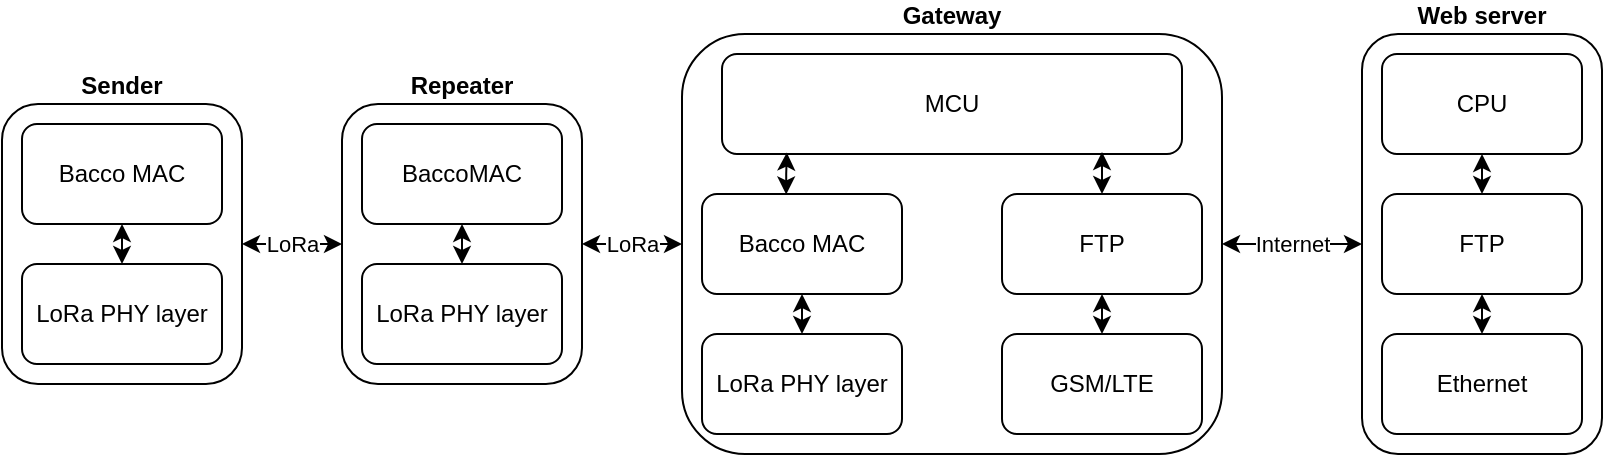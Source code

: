 <mxfile version="21.6.5" type="device">
  <diagram name="Page-1" id="s8J1TcxqFYQ6ddYi1LZd">
    <mxGraphModel dx="1129" dy="1176" grid="1" gridSize="10" guides="1" tooltips="1" connect="1" arrows="1" fold="1" page="1" pageScale="1" pageWidth="850" pageHeight="1100" math="0" shadow="0">
      <root>
        <mxCell id="0" />
        <mxCell id="1" parent="0" />
        <mxCell id="OrEuCBoS2tfW3R4WaEpJ-82" value="LoRa" style="edgeStyle=orthogonalEdgeStyle;rounded=0;orthogonalLoop=1;jettySize=auto;html=1;exitX=1;exitY=0.5;exitDx=0;exitDy=0;entryX=0;entryY=0.5;entryDx=0;entryDy=0;startArrow=classic;startFill=1;" parent="1" source="OrEuCBoS2tfW3R4WaEpJ-2" target="OrEuCBoS2tfW3R4WaEpJ-8" edge="1">
          <mxGeometry relative="1" as="geometry" />
        </mxCell>
        <mxCell id="OrEuCBoS2tfW3R4WaEpJ-2" value="&lt;div&gt;Repeater&lt;/div&gt;" style="rounded=1;whiteSpace=wrap;html=1;labelPosition=center;verticalLabelPosition=top;align=center;verticalAlign=bottom;horizontal=1;fontStyle=1;labelBorderColor=none;labelBackgroundColor=none;" parent="1" vertex="1">
          <mxGeometry x="200" y="205" width="120" height="140" as="geometry" />
        </mxCell>
        <mxCell id="OrEuCBoS2tfW3R4WaEpJ-5" value="LoRa PHY layer" style="rounded=1;whiteSpace=wrap;html=1;" parent="1" vertex="1">
          <mxGeometry x="210" y="285" width="100" height="50" as="geometry" />
        </mxCell>
        <mxCell id="OrEuCBoS2tfW3R4WaEpJ-83" value="&lt;div&gt;Internet&lt;/div&gt;" style="edgeStyle=orthogonalEdgeStyle;rounded=0;orthogonalLoop=1;jettySize=auto;html=1;exitX=1;exitY=0.5;exitDx=0;exitDy=0;entryX=0;entryY=0.5;entryDx=0;entryDy=0;startArrow=classic;startFill=1;" parent="1" source="OrEuCBoS2tfW3R4WaEpJ-8" target="OrEuCBoS2tfW3R4WaEpJ-72" edge="1">
          <mxGeometry relative="1" as="geometry" />
        </mxCell>
        <mxCell id="OrEuCBoS2tfW3R4WaEpJ-8" value="&lt;div&gt;Gateway&lt;/div&gt;" style="rounded=1;whiteSpace=wrap;html=1;fontStyle=1;labelPosition=center;verticalLabelPosition=top;align=center;verticalAlign=bottom;textDirection=ltr;" parent="1" vertex="1">
          <mxGeometry x="370" y="170" width="270" height="210" as="geometry" />
        </mxCell>
        <mxCell id="OrEuCBoS2tfW3R4WaEpJ-12" value="GSM/LTE" style="rounded=1;whiteSpace=wrap;html=1;" parent="1" vertex="1">
          <mxGeometry x="530" y="320" width="100" height="50" as="geometry" />
        </mxCell>
        <mxCell id="OrEuCBoS2tfW3R4WaEpJ-17" value="MCU" style="rounded=1;whiteSpace=wrap;html=1;" parent="1" vertex="1">
          <mxGeometry x="390" y="180" width="230" height="50" as="geometry" />
        </mxCell>
        <mxCell id="OrEuCBoS2tfW3R4WaEpJ-35" style="edgeStyle=orthogonalEdgeStyle;rounded=0;orthogonalLoop=1;jettySize=auto;html=1;exitX=0.5;exitY=1;exitDx=0;exitDy=0;entryX=0.5;entryY=0;entryDx=0;entryDy=0;startArrow=classic;startFill=1;" parent="1" source="OrEuCBoS2tfW3R4WaEpJ-26" target="OrEuCBoS2tfW3R4WaEpJ-12" edge="1">
          <mxGeometry relative="1" as="geometry" />
        </mxCell>
        <mxCell id="OrEuCBoS2tfW3R4WaEpJ-26" value="FTP" style="rounded=1;whiteSpace=wrap;html=1;" parent="1" vertex="1">
          <mxGeometry x="530" y="250" width="100" height="50" as="geometry" />
        </mxCell>
        <mxCell id="OrEuCBoS2tfW3R4WaEpJ-37" style="edgeStyle=orthogonalEdgeStyle;rounded=0;orthogonalLoop=1;jettySize=auto;html=1;entryX=0.5;entryY=0;entryDx=0;entryDy=0;startArrow=classic;startFill=1;" parent="1" target="OrEuCBoS2tfW3R4WaEpJ-26" edge="1">
          <mxGeometry relative="1" as="geometry">
            <mxPoint x="580" y="229" as="sourcePoint" />
            <Array as="points">
              <mxPoint x="580" y="229" />
            </Array>
          </mxGeometry>
        </mxCell>
        <mxCell id="OrEuCBoS2tfW3R4WaEpJ-40" style="edgeStyle=orthogonalEdgeStyle;rounded=0;orthogonalLoop=1;jettySize=auto;html=1;exitX=0.5;exitY=1;exitDx=0;exitDy=0;entryX=0.5;entryY=0;entryDx=0;entryDy=0;startArrow=classic;startFill=1;" parent="1" source="OrEuCBoS2tfW3R4WaEpJ-38" target="OrEuCBoS2tfW3R4WaEpJ-5" edge="1">
          <mxGeometry relative="1" as="geometry" />
        </mxCell>
        <mxCell id="OrEuCBoS2tfW3R4WaEpJ-38" value="&lt;div&gt;BaccoMAC&lt;/div&gt;" style="rounded=1;whiteSpace=wrap;html=1;" parent="1" vertex="1">
          <mxGeometry x="210" y="215" width="100" height="50" as="geometry" />
        </mxCell>
        <mxCell id="OrEuCBoS2tfW3R4WaEpJ-41" value="LoRa PHY layer" style="rounded=1;whiteSpace=wrap;html=1;" parent="1" vertex="1">
          <mxGeometry x="380" y="320" width="100" height="50" as="geometry" />
        </mxCell>
        <mxCell id="OrEuCBoS2tfW3R4WaEpJ-43" style="edgeStyle=orthogonalEdgeStyle;rounded=0;orthogonalLoop=1;jettySize=auto;html=1;exitX=0.5;exitY=1;exitDx=0;exitDy=0;entryX=0.5;entryY=0;entryDx=0;entryDy=0;startArrow=classic;startFill=1;" parent="1" source="OrEuCBoS2tfW3R4WaEpJ-44" target="OrEuCBoS2tfW3R4WaEpJ-41" edge="1">
          <mxGeometry relative="1" as="geometry" />
        </mxCell>
        <mxCell id="OrEuCBoS2tfW3R4WaEpJ-44" value="Bacco MAC" style="rounded=1;whiteSpace=wrap;html=1;" parent="1" vertex="1">
          <mxGeometry x="380" y="250" width="100" height="50" as="geometry" />
        </mxCell>
        <mxCell id="OrEuCBoS2tfW3R4WaEpJ-49" style="edgeStyle=orthogonalEdgeStyle;rounded=0;orthogonalLoop=1;jettySize=auto;html=1;exitX=0.421;exitY=0.005;exitDx=0;exitDy=0;entryX=0.141;entryY=0.986;entryDx=0;entryDy=0;entryPerimeter=0;startArrow=classic;startFill=1;exitPerimeter=0;" parent="1" source="OrEuCBoS2tfW3R4WaEpJ-44" target="OrEuCBoS2tfW3R4WaEpJ-17" edge="1">
          <mxGeometry relative="1" as="geometry">
            <Array as="points">
              <mxPoint x="422" y="240" />
              <mxPoint x="422" y="240" />
            </Array>
          </mxGeometry>
        </mxCell>
        <mxCell id="OrEuCBoS2tfW3R4WaEpJ-72" value="&lt;div&gt;Web server&lt;/div&gt;" style="rounded=1;whiteSpace=wrap;html=1;fontStyle=1;labelPosition=center;verticalLabelPosition=top;align=center;verticalAlign=bottom;" parent="1" vertex="1">
          <mxGeometry x="710" y="170" width="120" height="210" as="geometry" />
        </mxCell>
        <mxCell id="72u7Qf7eX1bY0a42qOp4-1" value="&lt;div&gt;LoRa&lt;/div&gt;" style="edgeStyle=orthogonalEdgeStyle;rounded=0;orthogonalLoop=1;jettySize=auto;html=1;exitX=1;exitY=0.5;exitDx=0;exitDy=0;entryX=0;entryY=0.5;entryDx=0;entryDy=0;endArrow=classic;endFill=1;startArrow=classic;startFill=1;" edge="1" parent="1" source="OrEuCBoS2tfW3R4WaEpJ-89" target="OrEuCBoS2tfW3R4WaEpJ-2">
          <mxGeometry relative="1" as="geometry" />
        </mxCell>
        <mxCell id="OrEuCBoS2tfW3R4WaEpJ-89" value="&lt;div&gt;Sender&lt;/div&gt;" style="rounded=1;whiteSpace=wrap;html=1;labelPosition=center;verticalLabelPosition=top;align=center;verticalAlign=bottom;horizontal=1;fontStyle=1;labelBorderColor=none;labelBackgroundColor=none;" parent="1" vertex="1">
          <mxGeometry x="30" y="205" width="120" height="140" as="geometry" />
        </mxCell>
        <mxCell id="OrEuCBoS2tfW3R4WaEpJ-90" value="LoRa PHY layer" style="rounded=1;whiteSpace=wrap;html=1;" parent="1" vertex="1">
          <mxGeometry x="40" y="285" width="100" height="50" as="geometry" />
        </mxCell>
        <mxCell id="OrEuCBoS2tfW3R4WaEpJ-91" style="edgeStyle=orthogonalEdgeStyle;rounded=0;orthogonalLoop=1;jettySize=auto;html=1;exitX=0.5;exitY=1;exitDx=0;exitDy=0;entryX=0.5;entryY=0;entryDx=0;entryDy=0;startArrow=classic;startFill=1;" parent="1" source="OrEuCBoS2tfW3R4WaEpJ-92" target="OrEuCBoS2tfW3R4WaEpJ-90" edge="1">
          <mxGeometry relative="1" as="geometry" />
        </mxCell>
        <mxCell id="OrEuCBoS2tfW3R4WaEpJ-92" value="&lt;div&gt;Bacco MAC&lt;/div&gt;" style="rounded=1;whiteSpace=wrap;html=1;" parent="1" vertex="1">
          <mxGeometry x="40" y="215" width="100" height="50" as="geometry" />
        </mxCell>
        <mxCell id="OrEuCBoS2tfW3R4WaEpJ-101" style="edgeStyle=orthogonalEdgeStyle;rounded=0;orthogonalLoop=1;jettySize=auto;html=1;exitX=0.5;exitY=1;exitDx=0;exitDy=0;entryX=0.5;entryY=0;entryDx=0;entryDy=0;startArrow=classic;startFill=1;" parent="1" source="OrEuCBoS2tfW3R4WaEpJ-95" target="OrEuCBoS2tfW3R4WaEpJ-96" edge="1">
          <mxGeometry relative="1" as="geometry" />
        </mxCell>
        <mxCell id="OrEuCBoS2tfW3R4WaEpJ-95" value="&lt;div&gt;CPU&lt;/div&gt;" style="rounded=1;whiteSpace=wrap;html=1;" parent="1" vertex="1">
          <mxGeometry x="720" y="180" width="100" height="50" as="geometry" />
        </mxCell>
        <mxCell id="MxNxOGcgCHaeU--ms-jA-3" style="edgeStyle=orthogonalEdgeStyle;rounded=0;orthogonalLoop=1;jettySize=auto;html=1;exitX=0.5;exitY=1;exitDx=0;exitDy=0;entryX=0.5;entryY=0;entryDx=0;entryDy=0;startArrow=classic;startFill=1;" parent="1" source="OrEuCBoS2tfW3R4WaEpJ-96" target="MxNxOGcgCHaeU--ms-jA-1" edge="1">
          <mxGeometry relative="1" as="geometry" />
        </mxCell>
        <mxCell id="OrEuCBoS2tfW3R4WaEpJ-96" value="FTP" style="rounded=1;whiteSpace=wrap;html=1;" parent="1" vertex="1">
          <mxGeometry x="720" y="250" width="100" height="50" as="geometry" />
        </mxCell>
        <mxCell id="MxNxOGcgCHaeU--ms-jA-1" value="&lt;div&gt;Ethernet&lt;/div&gt;" style="rounded=1;whiteSpace=wrap;html=1;" parent="1" vertex="1">
          <mxGeometry x="720" y="320" width="100" height="50" as="geometry" />
        </mxCell>
      </root>
    </mxGraphModel>
  </diagram>
</mxfile>

